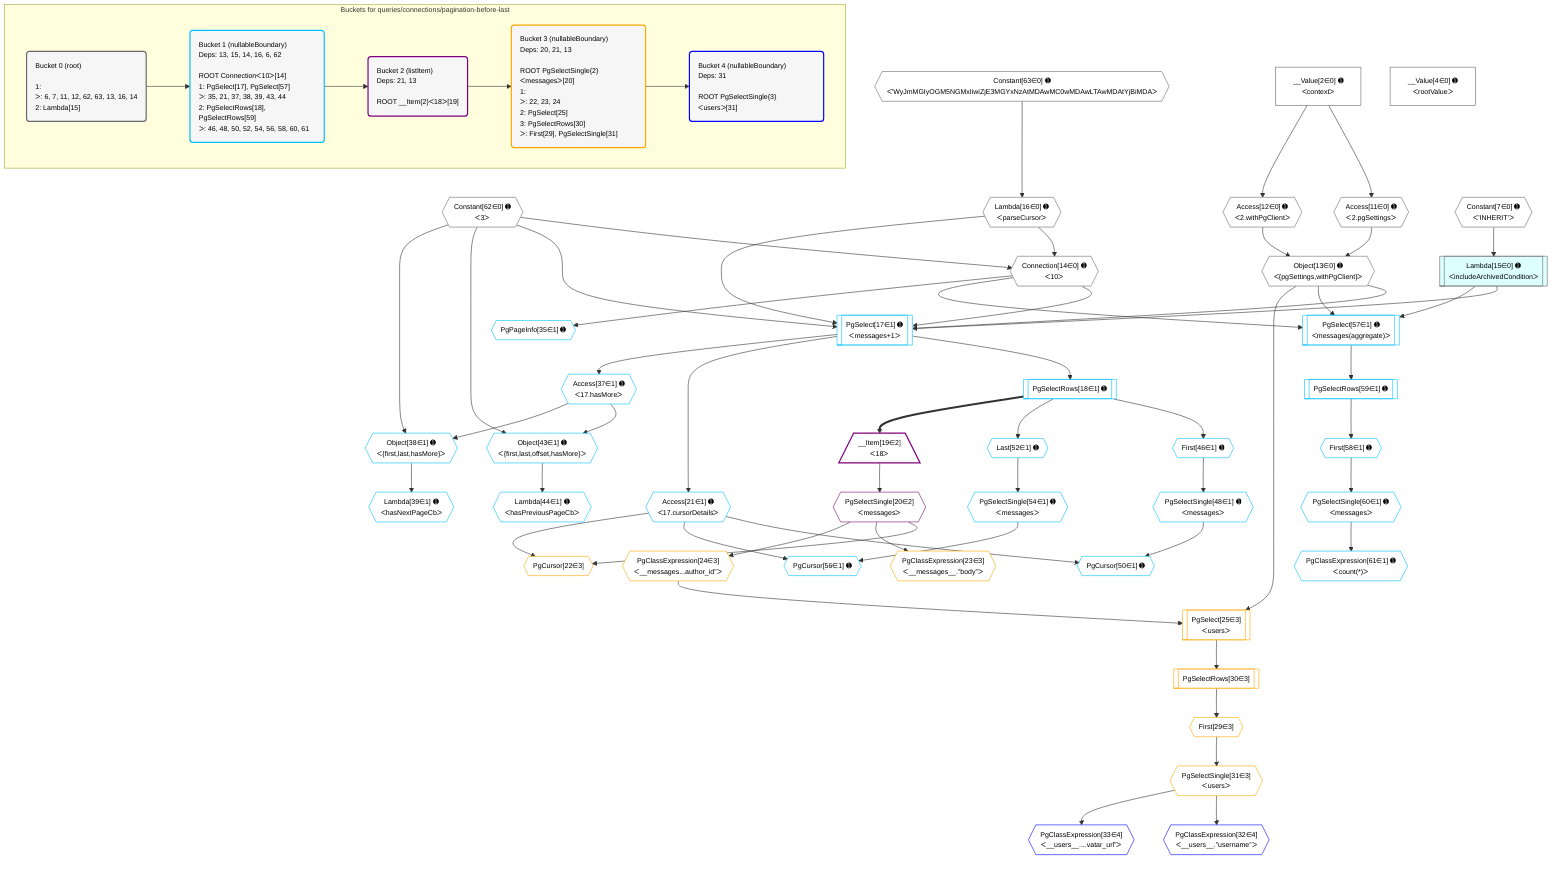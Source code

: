 %%{init: {'themeVariables': { 'fontSize': '12px'}}}%%
graph TD
    classDef path fill:#eee,stroke:#000,color:#000
    classDef plan fill:#fff,stroke-width:1px,color:#000
    classDef itemplan fill:#fff,stroke-width:2px,color:#000
    classDef unbatchedplan fill:#dff,stroke-width:1px,color:#000
    classDef sideeffectplan fill:#fcc,stroke-width:2px,color:#000
    classDef bucket fill:#f6f6f6,color:#000,stroke-width:2px,text-align:left


    %% plan dependencies
    Connection14{{"Connection[14∈0] ➊<br />ᐸ10ᐳ"}}:::plan
    Constant62{{"Constant[62∈0] ➊<br />ᐸ3ᐳ"}}:::plan
    Lambda16{{"Lambda[16∈0] ➊<br />ᐸparseCursorᐳ"}}:::plan
    Constant62 & Lambda16 --> Connection14
    Object13{{"Object[13∈0] ➊<br />ᐸ{pgSettings,withPgClient}ᐳ"}}:::plan
    Access11{{"Access[11∈0] ➊<br />ᐸ2.pgSettingsᐳ"}}:::plan
    Access12{{"Access[12∈0] ➊<br />ᐸ2.withPgClientᐳ"}}:::plan
    Access11 & Access12 --> Object13
    __Value2["__Value[2∈0] ➊<br />ᐸcontextᐳ"]:::plan
    __Value2 --> Access11
    __Value2 --> Access12
    Lambda15[["Lambda[15∈0] ➊<br />ᐸincludeArchivedConditionᐳ"]]:::unbatchedplan
    Constant7{{"Constant[7∈0] ➊<br />ᐸ'INHERIT'ᐳ"}}:::plan
    Constant7 --> Lambda15
    Constant63{{"Constant[63∈0] ➊<br />ᐸ'WyJmMGIyOGM5NGMxIiwiZjE3MGYxNzAtMDAwMC0wMDAwLTAwMDAtYjBiMDAᐳ"}}:::plan
    Constant63 --> Lambda16
    __Value4["__Value[4∈0] ➊<br />ᐸrootValueᐳ"]:::plan
    PgSelect17[["PgSelect[17∈1] ➊<br />ᐸmessages+1ᐳ"]]:::plan
    Object13 & Lambda15 & Connection14 & Lambda16 & Constant62 --> PgSelect17
    Object43{{"Object[43∈1] ➊<br />ᐸ{first,last,offset,hasMore}ᐳ"}}:::plan
    Access37{{"Access[37∈1] ➊<br />ᐸ17.hasMoreᐳ"}}:::plan
    Constant62 & Access37 --> Object43
    Object38{{"Object[38∈1] ➊<br />ᐸ{first,last,hasMore}ᐳ"}}:::plan
    Constant62 & Access37 --> Object38
    PgSelect57[["PgSelect[57∈1] ➊<br />ᐸmessages(aggregate)ᐳ"]]:::plan
    Object13 & Lambda15 & Connection14 --> PgSelect57
    PgCursor50{{"PgCursor[50∈1] ➊"}}:::plan
    PgSelectSingle48{{"PgSelectSingle[48∈1] ➊<br />ᐸmessagesᐳ"}}:::plan
    Access21{{"Access[21∈1] ➊<br />ᐸ17.cursorDetailsᐳ"}}:::plan
    PgSelectSingle48 & Access21 --> PgCursor50
    PgCursor56{{"PgCursor[56∈1] ➊"}}:::plan
    PgSelectSingle54{{"PgSelectSingle[54∈1] ➊<br />ᐸmessagesᐳ"}}:::plan
    PgSelectSingle54 & Access21 --> PgCursor56
    PgSelectRows18[["PgSelectRows[18∈1] ➊"]]:::plan
    PgSelect17 --> PgSelectRows18
    PgSelect17 --> Access21
    PgPageInfo35{{"PgPageInfo[35∈1] ➊"}}:::plan
    Connection14 --> PgPageInfo35
    PgSelect17 --> Access37
    Lambda39{{"Lambda[39∈1] ➊<br />ᐸhasNextPageCbᐳ"}}:::plan
    Object38 --> Lambda39
    Lambda44{{"Lambda[44∈1] ➊<br />ᐸhasPreviousPageCbᐳ"}}:::plan
    Object43 --> Lambda44
    First46{{"First[46∈1] ➊"}}:::plan
    PgSelectRows18 --> First46
    First46 --> PgSelectSingle48
    Last52{{"Last[52∈1] ➊"}}:::plan
    PgSelectRows18 --> Last52
    Last52 --> PgSelectSingle54
    First58{{"First[58∈1] ➊"}}:::plan
    PgSelectRows59[["PgSelectRows[59∈1] ➊"]]:::plan
    PgSelectRows59 --> First58
    PgSelect57 --> PgSelectRows59
    PgSelectSingle60{{"PgSelectSingle[60∈1] ➊<br />ᐸmessagesᐳ"}}:::plan
    First58 --> PgSelectSingle60
    PgClassExpression61{{"PgClassExpression[61∈1] ➊<br />ᐸcount(*)ᐳ"}}:::plan
    PgSelectSingle60 --> PgClassExpression61
    __Item19[/"__Item[19∈2]<br />ᐸ18ᐳ"\]:::itemplan
    PgSelectRows18 ==> __Item19
    PgSelectSingle20{{"PgSelectSingle[20∈2]<br />ᐸmessagesᐳ"}}:::plan
    __Item19 --> PgSelectSingle20
    PgCursor22{{"PgCursor[22∈3]"}}:::plan
    PgSelectSingle20 & Access21 --> PgCursor22
    PgSelect25[["PgSelect[25∈3]<br />ᐸusersᐳ"]]:::plan
    PgClassExpression24{{"PgClassExpression[24∈3]<br />ᐸ__messages...author_id”ᐳ"}}:::plan
    Object13 & PgClassExpression24 --> PgSelect25
    PgClassExpression23{{"PgClassExpression[23∈3]<br />ᐸ__messages__.”body”ᐳ"}}:::plan
    PgSelectSingle20 --> PgClassExpression23
    PgSelectSingle20 --> PgClassExpression24
    First29{{"First[29∈3]"}}:::plan
    PgSelectRows30[["PgSelectRows[30∈3]"]]:::plan
    PgSelectRows30 --> First29
    PgSelect25 --> PgSelectRows30
    PgSelectSingle31{{"PgSelectSingle[31∈3]<br />ᐸusersᐳ"}}:::plan
    First29 --> PgSelectSingle31
    PgClassExpression32{{"PgClassExpression[32∈4]<br />ᐸ__users__.”username”ᐳ"}}:::plan
    PgSelectSingle31 --> PgClassExpression32
    PgClassExpression33{{"PgClassExpression[33∈4]<br />ᐸ__users__....vatar_url”ᐳ"}}:::plan
    PgSelectSingle31 --> PgClassExpression33

    %% define steps

    subgraph "Buckets for queries/connections/pagination-before-last"
    Bucket0("Bucket 0 (root)<br /><br />1: <br />ᐳ: 6, 7, 11, 12, 62, 63, 13, 16, 14<br />2: Lambda[15]"):::bucket
    classDef bucket0 stroke:#696969
    class Bucket0,__Value2,__Value4,Constant7,Access11,Access12,Object13,Connection14,Lambda15,Lambda16,Constant62,Constant63 bucket0
    Bucket1("Bucket 1 (nullableBoundary)<br />Deps: 13, 15, 14, 16, 6, 62<br /><br />ROOT Connectionᐸ10ᐳ[14]<br />1: PgSelect[17], PgSelect[57]<br />ᐳ: 35, 21, 37, 38, 39, 43, 44<br />2: PgSelectRows[18], PgSelectRows[59]<br />ᐳ: 46, 48, 50, 52, 54, 56, 58, 60, 61"):::bucket
    classDef bucket1 stroke:#00bfff
    class Bucket1,PgSelect17,PgSelectRows18,Access21,PgPageInfo35,Access37,Object38,Lambda39,Object43,Lambda44,First46,PgSelectSingle48,PgCursor50,Last52,PgSelectSingle54,PgCursor56,PgSelect57,First58,PgSelectRows59,PgSelectSingle60,PgClassExpression61 bucket1
    Bucket2("Bucket 2 (listItem)<br />Deps: 21, 13<br /><br />ROOT __Item{2}ᐸ18ᐳ[19]"):::bucket
    classDef bucket2 stroke:#7f007f
    class Bucket2,__Item19,PgSelectSingle20 bucket2
    Bucket3("Bucket 3 (nullableBoundary)<br />Deps: 20, 21, 13<br /><br />ROOT PgSelectSingle{2}ᐸmessagesᐳ[20]<br />1: <br />ᐳ: 22, 23, 24<br />2: PgSelect[25]<br />3: PgSelectRows[30]<br />ᐳ: First[29], PgSelectSingle[31]"):::bucket
    classDef bucket3 stroke:#ffa500
    class Bucket3,PgCursor22,PgClassExpression23,PgClassExpression24,PgSelect25,First29,PgSelectRows30,PgSelectSingle31 bucket3
    Bucket4("Bucket 4 (nullableBoundary)<br />Deps: 31<br /><br />ROOT PgSelectSingle{3}ᐸusersᐳ[31]"):::bucket
    classDef bucket4 stroke:#0000ff
    class Bucket4,PgClassExpression32,PgClassExpression33 bucket4
    Bucket0 --> Bucket1
    Bucket1 --> Bucket2
    Bucket2 --> Bucket3
    Bucket3 --> Bucket4
    end